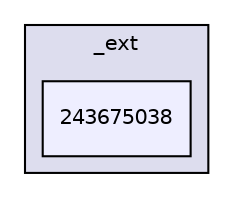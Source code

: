digraph "C:/Users/mainuser/Desktop/School/SeniorProject/EthKitTCP/TCPIP/CodeFromMicrochip/MPLAB.X/build/XC32-PIC32_ETH_SK_ETH795/debug/_ext/243675038" {
  compound=true
  node [ fontsize="10", fontname="Helvetica"];
  edge [ labelfontsize="10", labelfontname="Helvetica"];
  subgraph clusterdir_39a72124c222e0de1c6ba78aff57b905 {
    graph [ bgcolor="#ddddee", pencolor="black", label="_ext" fontname="Helvetica", fontsize="10", URL="dir_39a72124c222e0de1c6ba78aff57b905.html"]
  dir_222d78c664bf78f2053aab7b12cfd47a [shape=box, label="243675038", style="filled", fillcolor="#eeeeff", pencolor="black", URL="dir_222d78c664bf78f2053aab7b12cfd47a.html"];
  }
}
